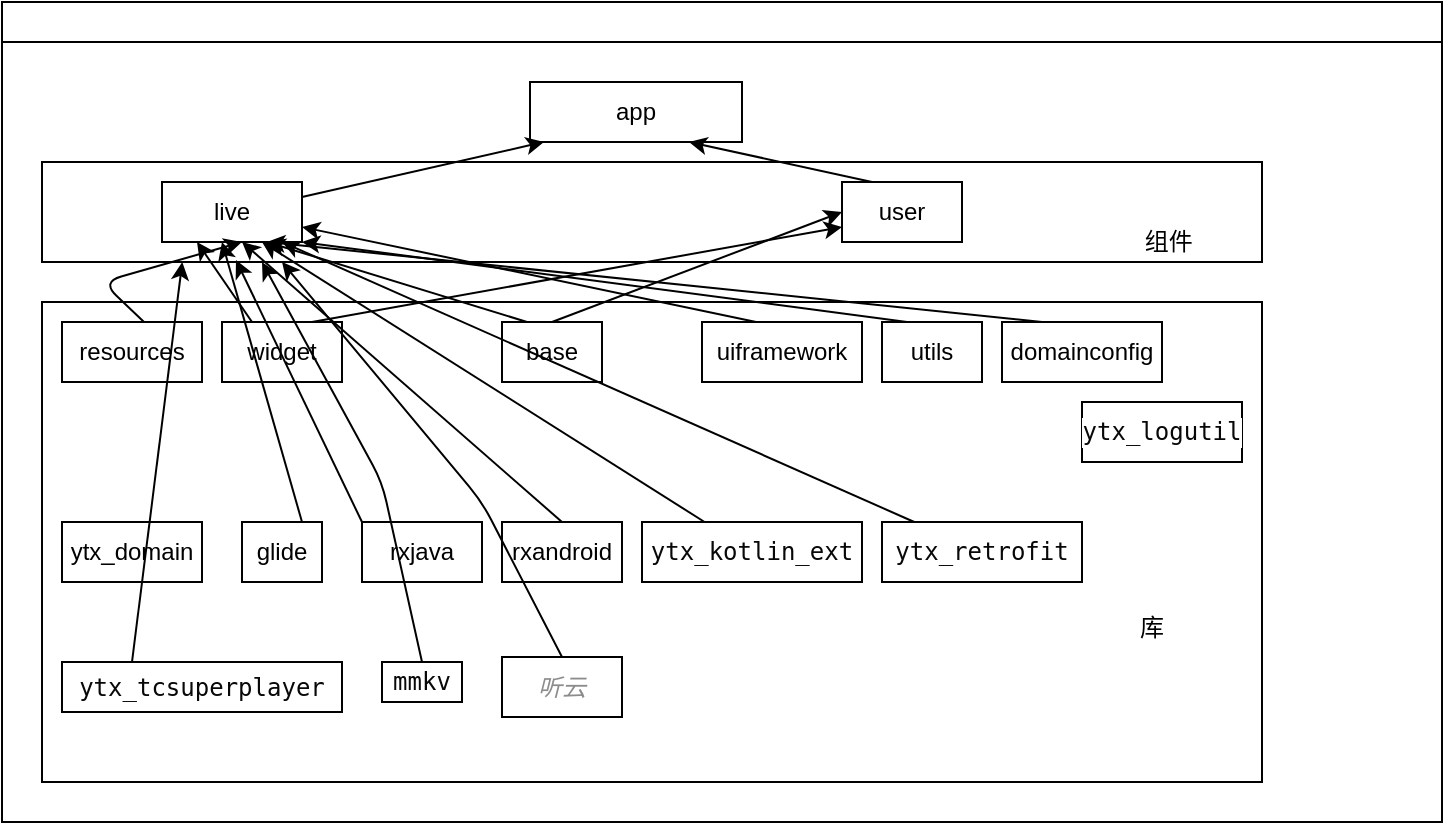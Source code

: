 <mxfile version="14.1.8" type="github">
  <diagram id="prtHgNgQTEPvFCAcTncT" name="Page-1">
    <mxGraphModel dx="850" dy="505" grid="1" gridSize="10" guides="1" tooltips="1" connect="1" arrows="1" fold="1" page="1" pageScale="1" pageWidth="827" pageHeight="1169" math="0" shadow="0">
      <root>
        <mxCell id="0" />
        <mxCell id="1" parent="0" />
        <mxCell id="dNxyNK7c78bLwvsdeMH5-11" value="" style="swimlane;html=1;startSize=20;horizontal=1;containerType=tree;glass=0;" parent="1" vertex="1">
          <mxGeometry x="30" y="20" width="720" height="410" as="geometry" />
        </mxCell>
        <mxCell id="NLhonQsIZtWLaGQgr0UA-1" value="app" style="rounded=0;whiteSpace=wrap;html=1;" vertex="1" parent="dNxyNK7c78bLwvsdeMH5-11">
          <mxGeometry x="264" y="40" width="106" height="30" as="geometry" />
        </mxCell>
        <mxCell id="NLhonQsIZtWLaGQgr0UA-2" value="live" style="rounded=0;whiteSpace=wrap;html=1;" vertex="1" parent="dNxyNK7c78bLwvsdeMH5-11">
          <mxGeometry x="80" y="90" width="70" height="30" as="geometry" />
        </mxCell>
        <mxCell id="NLhonQsIZtWLaGQgr0UA-3" value="user" style="rounded=0;whiteSpace=wrap;html=1;" vertex="1" parent="dNxyNK7c78bLwvsdeMH5-11">
          <mxGeometry x="420" y="90" width="60" height="30" as="geometry" />
        </mxCell>
        <mxCell id="NLhonQsIZtWLaGQgr0UA-4" value="resources" style="rounded=0;whiteSpace=wrap;html=1;" vertex="1" parent="dNxyNK7c78bLwvsdeMH5-11">
          <mxGeometry x="30" y="160" width="70" height="30" as="geometry" />
        </mxCell>
        <mxCell id="NLhonQsIZtWLaGQgr0UA-5" value="base" style="rounded=0;whiteSpace=wrap;html=1;" vertex="1" parent="dNxyNK7c78bLwvsdeMH5-11">
          <mxGeometry x="250" y="160" width="50" height="30" as="geometry" />
        </mxCell>
        <mxCell id="NLhonQsIZtWLaGQgr0UA-6" value="widget" style="rounded=0;whiteSpace=wrap;html=1;" vertex="1" parent="dNxyNK7c78bLwvsdeMH5-11">
          <mxGeometry x="110" y="160" width="60" height="30" as="geometry" />
        </mxCell>
        <mxCell id="NLhonQsIZtWLaGQgr0UA-7" value="uiframework" style="rounded=0;whiteSpace=wrap;html=1;" vertex="1" parent="dNxyNK7c78bLwvsdeMH5-11">
          <mxGeometry x="350" y="160" width="80" height="30" as="geometry" />
        </mxCell>
        <mxCell id="NLhonQsIZtWLaGQgr0UA-8" value="utils" style="rounded=0;whiteSpace=wrap;html=1;" vertex="1" parent="dNxyNK7c78bLwvsdeMH5-11">
          <mxGeometry x="440" y="160" width="50" height="30" as="geometry" />
        </mxCell>
        <mxCell id="NLhonQsIZtWLaGQgr0UA-9" value="domainconfig" style="rounded=0;whiteSpace=wrap;html=1;" vertex="1" parent="dNxyNK7c78bLwvsdeMH5-11">
          <mxGeometry x="500" y="160" width="80" height="30" as="geometry" />
        </mxCell>
        <mxCell id="NLhonQsIZtWLaGQgr0UA-10" value="" style="endArrow=classic;html=1;exitX=1;exitY=0.25;exitDx=0;exitDy=0;entryX=0.066;entryY=1;entryDx=0;entryDy=0;entryPerimeter=0;" edge="1" parent="dNxyNK7c78bLwvsdeMH5-11" source="NLhonQsIZtWLaGQgr0UA-2" target="NLhonQsIZtWLaGQgr0UA-1">
          <mxGeometry width="50" height="50" relative="1" as="geometry">
            <mxPoint x="410" y="200" as="sourcePoint" />
            <mxPoint x="360" y="250" as="targetPoint" />
          </mxGeometry>
        </mxCell>
        <mxCell id="NLhonQsIZtWLaGQgr0UA-11" value="" style="endArrow=classic;html=1;exitX=0.25;exitY=0;exitDx=0;exitDy=0;entryX=0.75;entryY=1;entryDx=0;entryDy=0;" edge="1" parent="dNxyNK7c78bLwvsdeMH5-11" source="NLhonQsIZtWLaGQgr0UA-3" target="NLhonQsIZtWLaGQgr0UA-1">
          <mxGeometry width="50" height="50" relative="1" as="geometry">
            <mxPoint x="410" y="200" as="sourcePoint" />
            <mxPoint x="360" y="250" as="targetPoint" />
          </mxGeometry>
        </mxCell>
        <mxCell id="NLhonQsIZtWLaGQgr0UA-13" value="" style="endArrow=classic;html=1;exitX=0.25;exitY=0;exitDx=0;exitDy=0;entryX=0.25;entryY=1;entryDx=0;entryDy=0;" edge="1" parent="dNxyNK7c78bLwvsdeMH5-11" source="NLhonQsIZtWLaGQgr0UA-6" target="NLhonQsIZtWLaGQgr0UA-2">
          <mxGeometry width="50" height="50" relative="1" as="geometry">
            <mxPoint x="410" y="200" as="sourcePoint" />
            <mxPoint x="360" y="250" as="targetPoint" />
          </mxGeometry>
        </mxCell>
        <mxCell id="NLhonQsIZtWLaGQgr0UA-14" value="" style="endArrow=classic;html=1;exitX=0.25;exitY=0;exitDx=0;exitDy=0;entryX=0.75;entryY=1;entryDx=0;entryDy=0;" edge="1" parent="dNxyNK7c78bLwvsdeMH5-11" source="NLhonQsIZtWLaGQgr0UA-5" target="NLhonQsIZtWLaGQgr0UA-2">
          <mxGeometry width="50" height="50" relative="1" as="geometry">
            <mxPoint x="410" y="200" as="sourcePoint" />
            <mxPoint x="360" y="250" as="targetPoint" />
          </mxGeometry>
        </mxCell>
        <mxCell id="NLhonQsIZtWLaGQgr0UA-15" value="" style="endArrow=classic;html=1;exitX=0.5;exitY=0;exitDx=0;exitDy=0;entryX=0;entryY=0.5;entryDx=0;entryDy=0;" edge="1" parent="dNxyNK7c78bLwvsdeMH5-11" source="NLhonQsIZtWLaGQgr0UA-5" target="NLhonQsIZtWLaGQgr0UA-3">
          <mxGeometry width="50" height="50" relative="1" as="geometry">
            <mxPoint x="410" y="200" as="sourcePoint" />
            <mxPoint x="360" y="250" as="targetPoint" />
          </mxGeometry>
        </mxCell>
        <mxCell id="NLhonQsIZtWLaGQgr0UA-16" value="" style="endArrow=classic;html=1;exitX=0.338;exitY=0;exitDx=0;exitDy=0;entryX=1;entryY=0.75;entryDx=0;entryDy=0;exitPerimeter=0;" edge="1" parent="dNxyNK7c78bLwvsdeMH5-11" source="NLhonQsIZtWLaGQgr0UA-7" target="NLhonQsIZtWLaGQgr0UA-2">
          <mxGeometry width="50" height="50" relative="1" as="geometry">
            <mxPoint x="410" y="200" as="sourcePoint" />
            <mxPoint x="360" y="250" as="targetPoint" />
          </mxGeometry>
        </mxCell>
        <mxCell id="NLhonQsIZtWLaGQgr0UA-17" value="" style="endArrow=classic;html=1;exitX=0.25;exitY=0;exitDx=0;exitDy=0;entryX=1;entryY=1;entryDx=0;entryDy=0;" edge="1" parent="dNxyNK7c78bLwvsdeMH5-11" source="NLhonQsIZtWLaGQgr0UA-8" target="NLhonQsIZtWLaGQgr0UA-2">
          <mxGeometry width="50" height="50" relative="1" as="geometry">
            <mxPoint x="410" y="200" as="sourcePoint" />
            <mxPoint x="360" y="250" as="targetPoint" />
          </mxGeometry>
        </mxCell>
        <mxCell id="NLhonQsIZtWLaGQgr0UA-18" value="" style="endArrow=classic;html=1;exitX=0.25;exitY=0;exitDx=0;exitDy=0;entryX=0.75;entryY=1;entryDx=0;entryDy=0;" edge="1" parent="dNxyNK7c78bLwvsdeMH5-11" source="NLhonQsIZtWLaGQgr0UA-9" target="NLhonQsIZtWLaGQgr0UA-2">
          <mxGeometry width="50" height="50" relative="1" as="geometry">
            <mxPoint x="410" y="200" as="sourcePoint" />
            <mxPoint x="360" y="250" as="targetPoint" />
          </mxGeometry>
        </mxCell>
        <mxCell id="NLhonQsIZtWLaGQgr0UA-19" value="" style="endArrow=classic;html=1;exitX=0.75;exitY=0;exitDx=0;exitDy=0;entryX=0;entryY=0.75;entryDx=0;entryDy=0;" edge="1" parent="dNxyNK7c78bLwvsdeMH5-11" source="NLhonQsIZtWLaGQgr0UA-6" target="NLhonQsIZtWLaGQgr0UA-3">
          <mxGeometry width="50" height="50" relative="1" as="geometry">
            <mxPoint x="410" y="200" as="sourcePoint" />
            <mxPoint x="360" y="250" as="targetPoint" />
          </mxGeometry>
        </mxCell>
        <mxCell id="NLhonQsIZtWLaGQgr0UA-21" value="" style="shape=partialRectangle;whiteSpace=wrap;html=1;bottom=0;right=0;fillColor=none;" vertex="1" parent="dNxyNK7c78bLwvsdeMH5-11">
          <mxGeometry x="20" y="150" width="610" height="240" as="geometry" />
        </mxCell>
        <mxCell id="NLhonQsIZtWLaGQgr0UA-38" value="&lt;pre style=&quot;background-color: #ffffff ; color: #080808 ; font-family: &amp;#34;menlo&amp;#34; , monospace ; font-size: 9.0pt&quot;&gt;ytx_logutil&lt;/pre&gt;" style="rounded=0;whiteSpace=wrap;html=1;" vertex="1" parent="dNxyNK7c78bLwvsdeMH5-11">
          <mxGeometry x="540" y="200" width="80" height="30" as="geometry" />
        </mxCell>
        <mxCell id="NLhonQsIZtWLaGQgr0UA-25" value="&lt;br&gt;&lt;br&gt;&lt;br&gt;&lt;br&gt;&lt;br&gt;&lt;br&gt;&amp;nbsp; &amp;nbsp; &amp;nbsp; &amp;nbsp; &amp;nbsp; &amp;nbsp; &amp;nbsp; &amp;nbsp; &amp;nbsp; &amp;nbsp; &amp;nbsp; &amp;nbsp; &amp;nbsp; &amp;nbsp; &amp;nbsp; &amp;nbsp; &amp;nbsp; &amp;nbsp; &amp;nbsp; &amp;nbsp; &amp;nbsp; &amp;nbsp; &amp;nbsp; &amp;nbsp; &amp;nbsp; &amp;nbsp; &amp;nbsp; &amp;nbsp; &amp;nbsp; &amp;nbsp; &amp;nbsp; &amp;nbsp; &amp;nbsp; &amp;nbsp; &amp;nbsp; &amp;nbsp; &amp;nbsp; &amp;nbsp; &amp;nbsp; &amp;nbsp; &amp;nbsp; &amp;nbsp; &amp;nbsp; &amp;nbsp; &amp;nbsp; &amp;nbsp; &amp;nbsp; &amp;nbsp; &amp;nbsp; &amp;nbsp; &amp;nbsp; &amp;nbsp; &amp;nbsp; &amp;nbsp; &amp;nbsp; &amp;nbsp; &amp;nbsp; &amp;nbsp; &amp;nbsp; &amp;nbsp; &amp;nbsp; &amp;nbsp; &amp;nbsp; &amp;nbsp; &amp;nbsp; &amp;nbsp; &amp;nbsp; &amp;nbsp; &amp;nbsp; &amp;nbsp; &amp;nbsp; &amp;nbsp; &amp;nbsp; &amp;nbsp; &amp;nbsp; 库" style="shape=partialRectangle;whiteSpace=wrap;html=1;top=0;left=0;fillColor=none;" vertex="1" parent="dNxyNK7c78bLwvsdeMH5-11">
          <mxGeometry x="20" y="150" width="610" height="240" as="geometry" />
        </mxCell>
        <mxCell id="NLhonQsIZtWLaGQgr0UA-39" value="&lt;pre style=&quot;background-color: #ffffff ; color: #080808 ; font-family: &amp;#34;menlo&amp;#34; , monospace ; font-size: 9.0pt&quot;&gt;mmkv&lt;/pre&gt;" style="rounded=0;whiteSpace=wrap;html=1;" vertex="1" parent="dNxyNK7c78bLwvsdeMH5-11">
          <mxGeometry x="190" y="330" width="40" height="20" as="geometry" />
        </mxCell>
        <mxCell id="NLhonQsIZtWLaGQgr0UA-40" value="&lt;pre style=&quot;background-color: #ffffff ; color: #080808 ; font-family: &amp;#34;menlo&amp;#34; , monospace ; font-size: 9.0pt&quot;&gt;&lt;span style=&quot;color: #8c8c8c ; font-style: italic&quot;&gt;听云&lt;/span&gt;&lt;/pre&gt;" style="rounded=0;whiteSpace=wrap;html=1;" vertex="1" parent="dNxyNK7c78bLwvsdeMH5-11">
          <mxGeometry x="250" y="327.5" width="60" height="30" as="geometry" />
        </mxCell>
        <mxCell id="NLhonQsIZtWLaGQgr0UA-35" value="&lt;pre style=&quot;background-color: #ffffff ; color: #080808 ; font-family: &amp;#34;menlo&amp;#34; , monospace ; font-size: 9.0pt&quot;&gt;ytx_tcsuperplayer&lt;/pre&gt;" style="rounded=0;whiteSpace=wrap;html=1;" vertex="1" parent="dNxyNK7c78bLwvsdeMH5-11">
          <mxGeometry x="30" y="330" width="140" height="25" as="geometry" />
        </mxCell>
        <mxCell id="NLhonQsIZtWLaGQgr0UA-31" value="ytx_domain" style="rounded=0;whiteSpace=wrap;html=1;" vertex="1" parent="dNxyNK7c78bLwvsdeMH5-11">
          <mxGeometry x="30" y="260" width="70" height="30" as="geometry" />
        </mxCell>
        <mxCell id="NLhonQsIZtWLaGQgr0UA-32" value="glide" style="rounded=0;whiteSpace=wrap;html=1;" vertex="1" parent="dNxyNK7c78bLwvsdeMH5-11">
          <mxGeometry x="120" y="260" width="40" height="30" as="geometry" />
        </mxCell>
        <mxCell id="NLhonQsIZtWLaGQgr0UA-33" value="rxjava" style="rounded=0;whiteSpace=wrap;html=1;" vertex="1" parent="dNxyNK7c78bLwvsdeMH5-11">
          <mxGeometry x="180" y="260" width="60" height="30" as="geometry" />
        </mxCell>
        <mxCell id="NLhonQsIZtWLaGQgr0UA-34" value="rxandroid" style="rounded=0;whiteSpace=wrap;html=1;" vertex="1" parent="dNxyNK7c78bLwvsdeMH5-11">
          <mxGeometry x="250" y="260" width="60" height="30" as="geometry" />
        </mxCell>
        <mxCell id="NLhonQsIZtWLaGQgr0UA-36" value="&lt;pre style=&quot;background-color: #ffffff ; color: #080808 ; font-family: &amp;quot;menlo&amp;quot; , monospace ; font-size: 9.0pt&quot;&gt;ytx_kotlin_ext&lt;/pre&gt;" style="rounded=0;whiteSpace=wrap;html=1;" vertex="1" parent="dNxyNK7c78bLwvsdeMH5-11">
          <mxGeometry x="320" y="260" width="110" height="30" as="geometry" />
        </mxCell>
        <mxCell id="NLhonQsIZtWLaGQgr0UA-37" value="&lt;pre style=&quot;background-color: #ffffff ; color: #080808 ; font-family: &amp;quot;menlo&amp;quot; , monospace ; font-size: 9.0pt&quot;&gt;ytx_retrofit&lt;/pre&gt;" style="rounded=0;whiteSpace=wrap;html=1;" vertex="1" parent="dNxyNK7c78bLwvsdeMH5-11">
          <mxGeometry x="440" y="260" width="100" height="30" as="geometry" />
        </mxCell>
        <mxCell id="NLhonQsIZtWLaGQgr0UA-28" value="" style="shape=partialRectangle;whiteSpace=wrap;html=1;bottom=0;right=0;fillColor=none;" vertex="1" parent="1">
          <mxGeometry x="50" y="100" width="610" height="50" as="geometry" />
        </mxCell>
        <mxCell id="NLhonQsIZtWLaGQgr0UA-29" value="&amp;nbsp; &amp;nbsp; &amp;nbsp; &amp;nbsp; &amp;nbsp; &amp;nbsp; &amp;nbsp; &amp;nbsp; &amp;nbsp; &amp;nbsp; &amp;nbsp; &amp;nbsp; &amp;nbsp; &amp;nbsp; &amp;nbsp; &amp;nbsp; &amp;nbsp; &amp;nbsp; &amp;nbsp; &amp;nbsp; &amp;nbsp; &amp;nbsp; &amp;nbsp; &amp;nbsp; &amp;nbsp; &amp;nbsp; &amp;nbsp; &amp;nbsp; &amp;nbsp; &amp;nbsp; &amp;nbsp; &amp;nbsp; &amp;nbsp; &amp;nbsp; &amp;nbsp; &amp;nbsp; &amp;nbsp; &amp;nbsp; &amp;nbsp; &amp;nbsp; &amp;nbsp; &amp;nbsp; &amp;nbsp; &amp;nbsp; &amp;nbsp; &amp;nbsp; &amp;nbsp; &amp;nbsp; &amp;nbsp; &amp;nbsp; &amp;nbsp; &amp;nbsp; &amp;nbsp; &amp;nbsp; &amp;nbsp; &amp;nbsp; &amp;nbsp; &amp;nbsp; &amp;nbsp; &amp;nbsp; &amp;nbsp; &amp;nbsp; &amp;nbsp; &amp;nbsp; &amp;nbsp; &amp;nbsp; &amp;nbsp; &amp;nbsp; &amp;nbsp; &amp;nbsp; &amp;nbsp; &amp;nbsp; &amp;nbsp; &amp;nbsp; &amp;nbsp; &amp;nbsp; &amp;nbsp; &amp;nbsp; &amp;nbsp; &amp;nbsp; &amp;nbsp; &amp;nbsp; &amp;nbsp; &amp;nbsp; &amp;nbsp; &amp;nbsp;&lt;br&gt;&lt;br&gt;&amp;nbsp; &amp;nbsp; &amp;nbsp; &amp;nbsp; &amp;nbsp; &amp;nbsp; &amp;nbsp; &amp;nbsp; &amp;nbsp; &amp;nbsp; &amp;nbsp; &amp;nbsp; &amp;nbsp; &amp;nbsp; &amp;nbsp; &amp;nbsp; &amp;nbsp; &amp;nbsp; &amp;nbsp; &amp;nbsp; &amp;nbsp; &amp;nbsp; &amp;nbsp; &amp;nbsp; &amp;nbsp; &amp;nbsp; &amp;nbsp; &amp;nbsp; &amp;nbsp; &amp;nbsp; &amp;nbsp; &amp;nbsp; &amp;nbsp; &amp;nbsp; &amp;nbsp; &amp;nbsp; &amp;nbsp; &amp;nbsp; &amp;nbsp; &amp;nbsp; &amp;nbsp; &amp;nbsp; &amp;nbsp; &amp;nbsp; &amp;nbsp; &amp;nbsp; &amp;nbsp; &amp;nbsp; &amp;nbsp; &amp;nbsp; &amp;nbsp; &amp;nbsp; &amp;nbsp; &amp;nbsp; &amp;nbsp; &amp;nbsp; &amp;nbsp; &amp;nbsp; &amp;nbsp; &amp;nbsp; &amp;nbsp; &amp;nbsp; &amp;nbsp; &amp;nbsp; &amp;nbsp; &amp;nbsp; &amp;nbsp; &amp;nbsp; &amp;nbsp; &amp;nbsp; &amp;nbsp; &amp;nbsp; &amp;nbsp; &amp;nbsp; &amp;nbsp; &amp;nbsp; &amp;nbsp; &amp;nbsp;组件" style="shape=partialRectangle;whiteSpace=wrap;html=1;top=0;left=0;fillColor=none;" vertex="1" parent="1">
          <mxGeometry x="50" y="100" width="610" height="50" as="geometry" />
        </mxCell>
        <mxCell id="NLhonQsIZtWLaGQgr0UA-42" value="" style="endArrow=classic;html=1;exitX=0.25;exitY=0;exitDx=0;exitDy=0;entryX=0.115;entryY=1;entryDx=0;entryDy=0;entryPerimeter=0;" edge="1" parent="1" source="NLhonQsIZtWLaGQgr0UA-35" target="NLhonQsIZtWLaGQgr0UA-29">
          <mxGeometry width="50" height="50" relative="1" as="geometry">
            <mxPoint x="390" y="280" as="sourcePoint" />
            <mxPoint x="440" y="230" as="targetPoint" />
          </mxGeometry>
        </mxCell>
        <mxCell id="NLhonQsIZtWLaGQgr0UA-12" value="" style="endArrow=classic;html=1;" edge="1" parent="1">
          <mxGeometry width="50" height="50" relative="1" as="geometry">
            <mxPoint x="101" y="180" as="sourcePoint" />
            <mxPoint x="150" y="140" as="targetPoint" />
            <Array as="points">
              <mxPoint x="80" y="160" />
            </Array>
          </mxGeometry>
        </mxCell>
        <mxCell id="NLhonQsIZtWLaGQgr0UA-52" value="" style="endArrow=classic;html=1;exitX=0.75;exitY=0;exitDx=0;exitDy=0;" edge="1" parent="1" source="NLhonQsIZtWLaGQgr0UA-32">
          <mxGeometry width="50" height="50" relative="1" as="geometry">
            <mxPoint x="320" y="270" as="sourcePoint" />
            <mxPoint x="140" y="140" as="targetPoint" />
          </mxGeometry>
        </mxCell>
        <mxCell id="NLhonQsIZtWLaGQgr0UA-53" value="" style="endArrow=classic;html=1;entryX=0.159;entryY=0.98;entryDx=0;entryDy=0;entryPerimeter=0;exitX=0;exitY=0;exitDx=0;exitDy=0;" edge="1" parent="1" source="NLhonQsIZtWLaGQgr0UA-33" target="NLhonQsIZtWLaGQgr0UA-29">
          <mxGeometry width="50" height="50" relative="1" as="geometry">
            <mxPoint x="320" y="270" as="sourcePoint" />
            <mxPoint x="370" y="220" as="targetPoint" />
          </mxGeometry>
        </mxCell>
        <mxCell id="NLhonQsIZtWLaGQgr0UA-54" value="" style="endArrow=classic;html=1;entryX=0.164;entryY=0.8;entryDx=0;entryDy=0;entryPerimeter=0;exitX=0.5;exitY=0;exitDx=0;exitDy=0;" edge="1" parent="1" source="NLhonQsIZtWLaGQgr0UA-34" target="NLhonQsIZtWLaGQgr0UA-29">
          <mxGeometry width="50" height="50" relative="1" as="geometry">
            <mxPoint x="320" y="270" as="sourcePoint" />
            <mxPoint x="370" y="220" as="targetPoint" />
          </mxGeometry>
        </mxCell>
        <mxCell id="NLhonQsIZtWLaGQgr0UA-55" value="" style="endArrow=classic;html=1;" edge="1" parent="1" source="NLhonQsIZtWLaGQgr0UA-36">
          <mxGeometry width="50" height="50" relative="1" as="geometry">
            <mxPoint x="320" y="270" as="sourcePoint" />
            <mxPoint x="160" y="140" as="targetPoint" />
          </mxGeometry>
        </mxCell>
        <mxCell id="NLhonQsIZtWLaGQgr0UA-56" value="" style="endArrow=classic;html=1;" edge="1" parent="1" source="NLhonQsIZtWLaGQgr0UA-37">
          <mxGeometry width="50" height="50" relative="1" as="geometry">
            <mxPoint x="320" y="270" as="sourcePoint" />
            <mxPoint x="170" y="140" as="targetPoint" />
          </mxGeometry>
        </mxCell>
        <mxCell id="NLhonQsIZtWLaGQgr0UA-57" value="" style="endArrow=classic;html=1;exitX=0.5;exitY=0;exitDx=0;exitDy=0;" edge="1" parent="1" source="NLhonQsIZtWLaGQgr0UA-39">
          <mxGeometry width="50" height="50" relative="1" as="geometry">
            <mxPoint x="320" y="270" as="sourcePoint" />
            <mxPoint x="160" y="150" as="targetPoint" />
            <Array as="points">
              <mxPoint x="220" y="260" />
            </Array>
          </mxGeometry>
        </mxCell>
        <mxCell id="NLhonQsIZtWLaGQgr0UA-58" value="" style="endArrow=classic;html=1;exitX=0.5;exitY=0;exitDx=0;exitDy=0;" edge="1" parent="1" source="NLhonQsIZtWLaGQgr0UA-40">
          <mxGeometry width="50" height="50" relative="1" as="geometry">
            <mxPoint x="320" y="270" as="sourcePoint" />
            <mxPoint x="170" y="150" as="targetPoint" />
            <Array as="points">
              <mxPoint x="270" y="270" />
            </Array>
          </mxGeometry>
        </mxCell>
      </root>
    </mxGraphModel>
  </diagram>
</mxfile>
